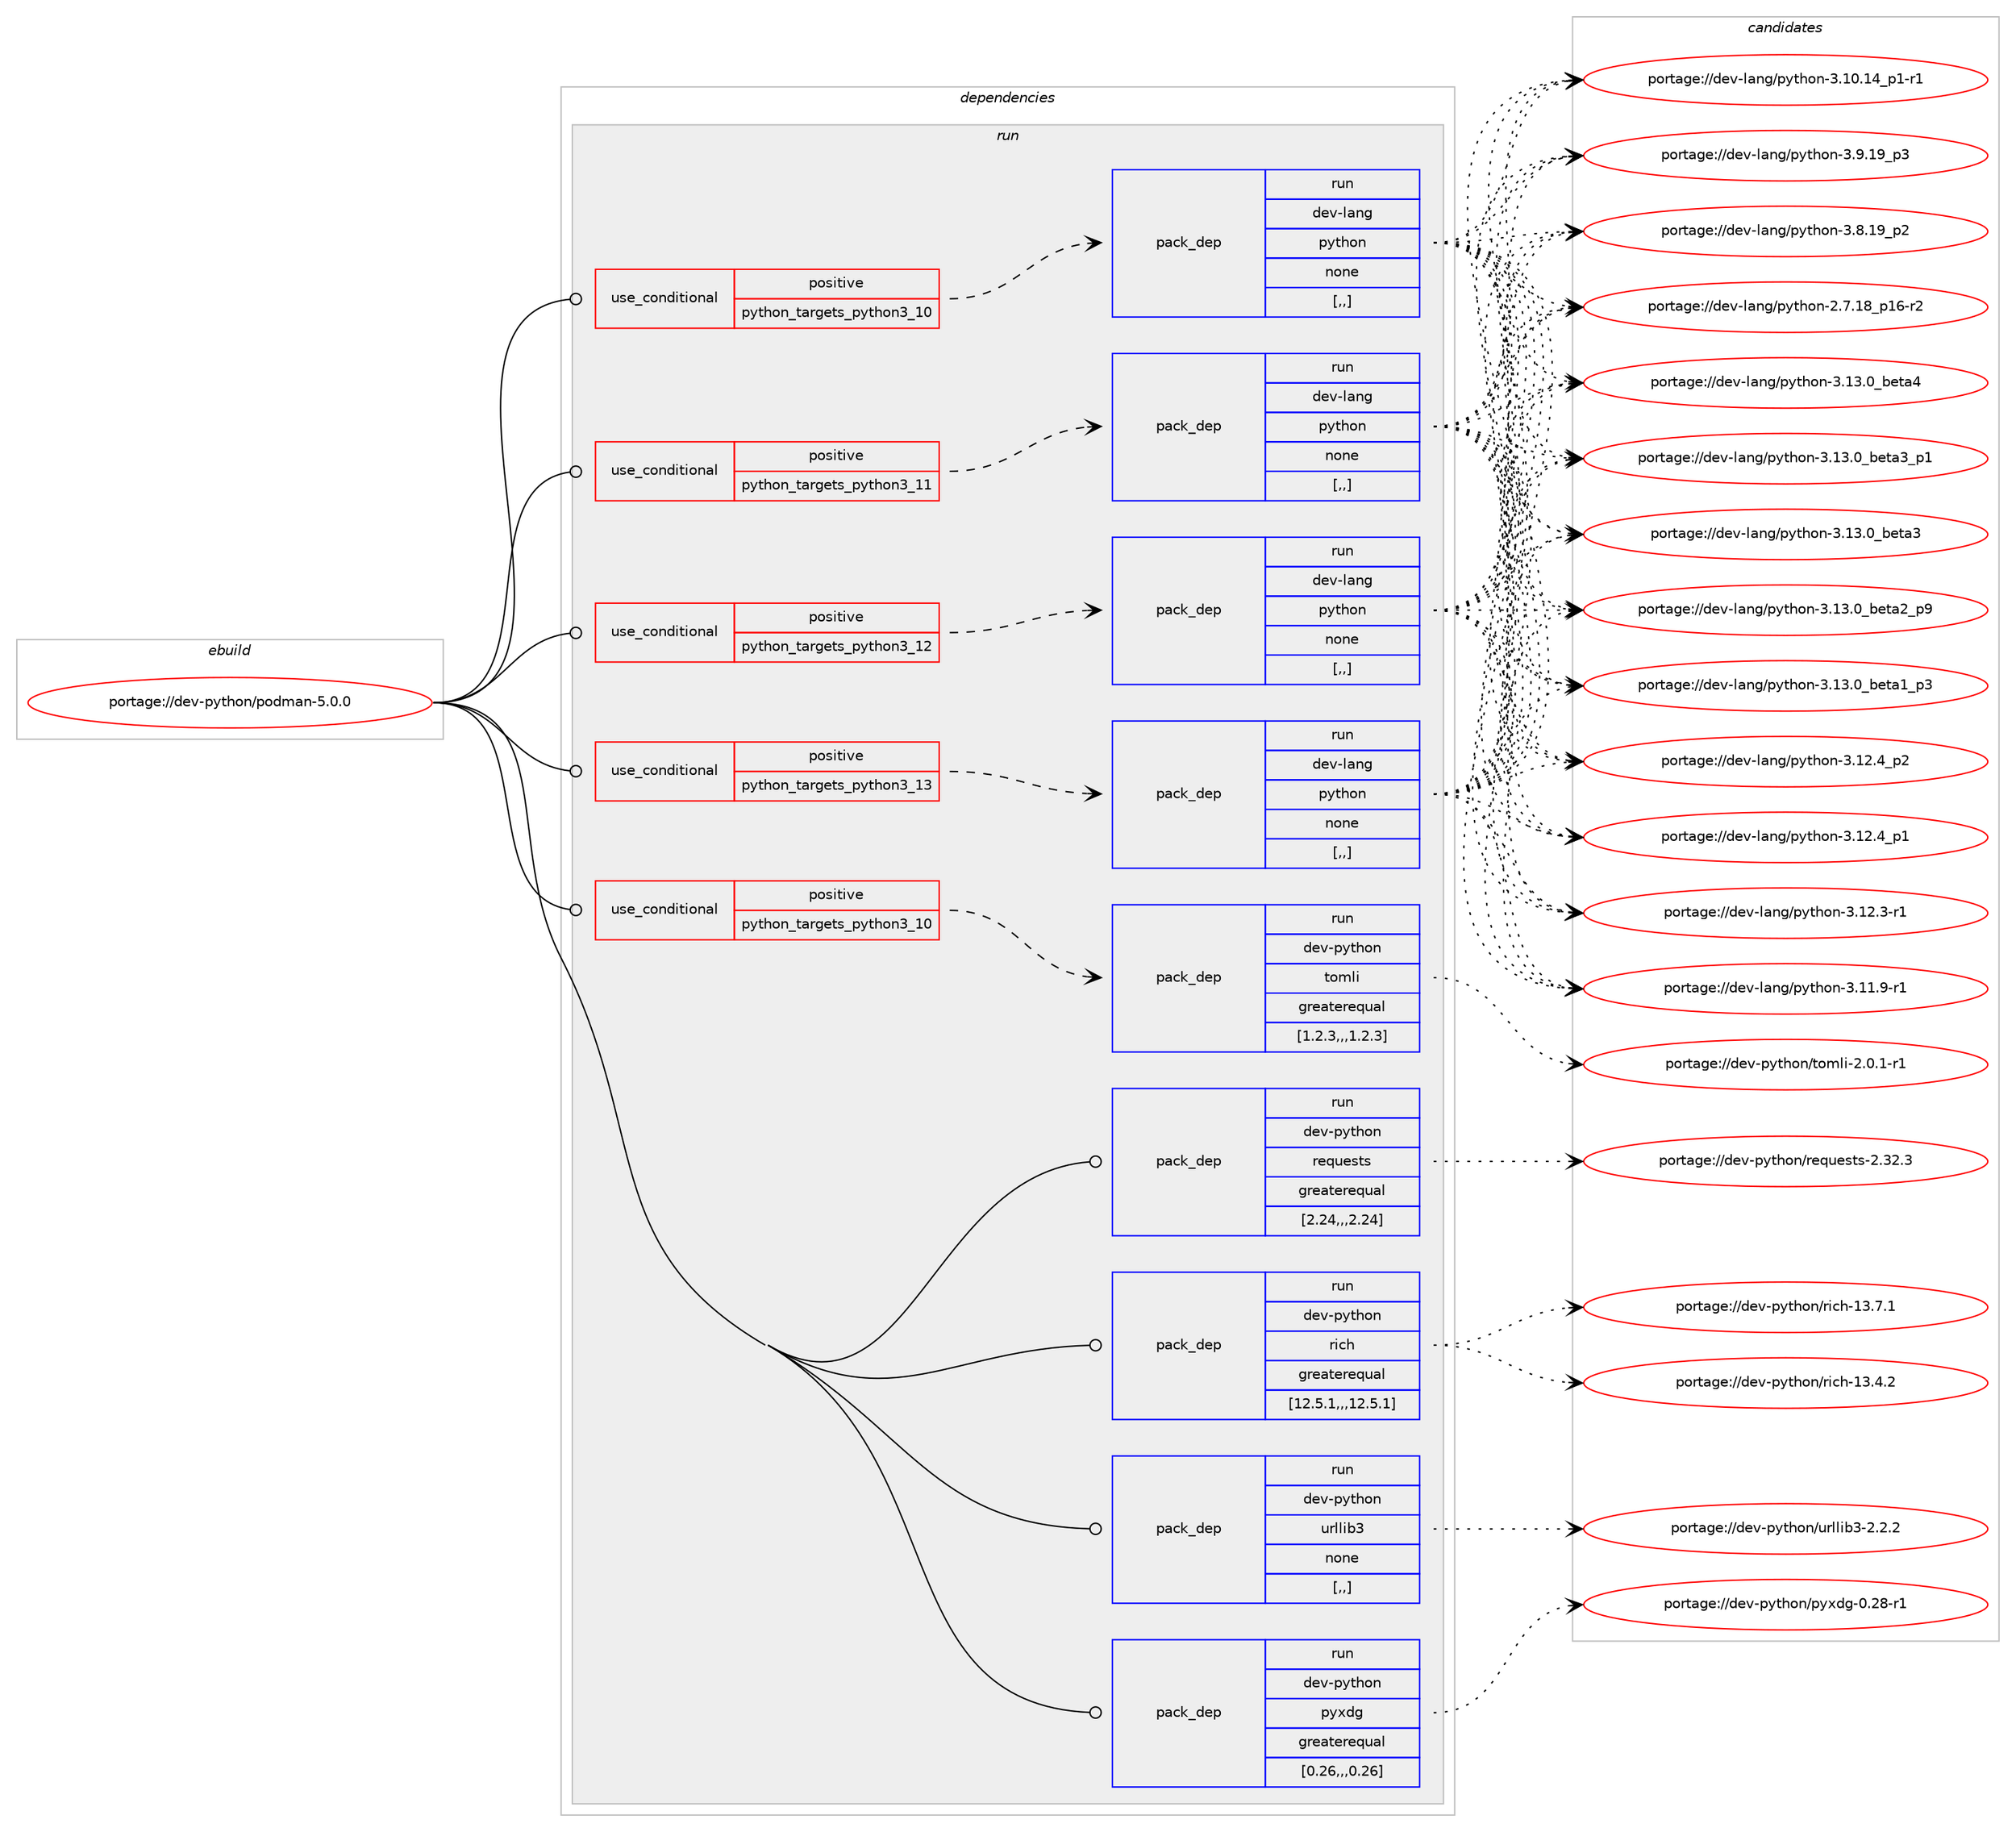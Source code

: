 digraph prolog {

# *************
# Graph options
# *************

newrank=true;
concentrate=true;
compound=true;
graph [rankdir=LR,fontname=Helvetica,fontsize=10,ranksep=1.5];#, ranksep=2.5, nodesep=0.2];
edge  [arrowhead=vee];
node  [fontname=Helvetica,fontsize=10];

# **********
# The ebuild
# **********

subgraph cluster_leftcol {
color=gray;
label=<<i>ebuild</i>>;
id [label="portage://dev-python/podman-5.0.0", color=red, width=4, href="../dev-python/podman-5.0.0.svg"];
}

# ****************
# The dependencies
# ****************

subgraph cluster_midcol {
color=gray;
label=<<i>dependencies</i>>;
subgraph cluster_compile {
fillcolor="#eeeeee";
style=filled;
label=<<i>compile</i>>;
}
subgraph cluster_compileandrun {
fillcolor="#eeeeee";
style=filled;
label=<<i>compile and run</i>>;
}
subgraph cluster_run {
fillcolor="#eeeeee";
style=filled;
label=<<i>run</i>>;
subgraph cond36257 {
dependency155132 [label=<<TABLE BORDER="0" CELLBORDER="1" CELLSPACING="0" CELLPADDING="4"><TR><TD ROWSPAN="3" CELLPADDING="10">use_conditional</TD></TR><TR><TD>positive</TD></TR><TR><TD>python_targets_python3_10</TD></TR></TABLE>>, shape=none, color=red];
subgraph pack117624 {
dependency155133 [label=<<TABLE BORDER="0" CELLBORDER="1" CELLSPACING="0" CELLPADDING="4" WIDTH="220"><TR><TD ROWSPAN="6" CELLPADDING="30">pack_dep</TD></TR><TR><TD WIDTH="110">run</TD></TR><TR><TD>dev-lang</TD></TR><TR><TD>python</TD></TR><TR><TD>none</TD></TR><TR><TD>[,,]</TD></TR></TABLE>>, shape=none, color=blue];
}
dependency155132:e -> dependency155133:w [weight=20,style="dashed",arrowhead="vee"];
}
id:e -> dependency155132:w [weight=20,style="solid",arrowhead="odot"];
subgraph cond36258 {
dependency155134 [label=<<TABLE BORDER="0" CELLBORDER="1" CELLSPACING="0" CELLPADDING="4"><TR><TD ROWSPAN="3" CELLPADDING="10">use_conditional</TD></TR><TR><TD>positive</TD></TR><TR><TD>python_targets_python3_10</TD></TR></TABLE>>, shape=none, color=red];
subgraph pack117625 {
dependency155135 [label=<<TABLE BORDER="0" CELLBORDER="1" CELLSPACING="0" CELLPADDING="4" WIDTH="220"><TR><TD ROWSPAN="6" CELLPADDING="30">pack_dep</TD></TR><TR><TD WIDTH="110">run</TD></TR><TR><TD>dev-python</TD></TR><TR><TD>tomli</TD></TR><TR><TD>greaterequal</TD></TR><TR><TD>[1.2.3,,,1.2.3]</TD></TR></TABLE>>, shape=none, color=blue];
}
dependency155134:e -> dependency155135:w [weight=20,style="dashed",arrowhead="vee"];
}
id:e -> dependency155134:w [weight=20,style="solid",arrowhead="odot"];
subgraph cond36259 {
dependency155136 [label=<<TABLE BORDER="0" CELLBORDER="1" CELLSPACING="0" CELLPADDING="4"><TR><TD ROWSPAN="3" CELLPADDING="10">use_conditional</TD></TR><TR><TD>positive</TD></TR><TR><TD>python_targets_python3_11</TD></TR></TABLE>>, shape=none, color=red];
subgraph pack117626 {
dependency155137 [label=<<TABLE BORDER="0" CELLBORDER="1" CELLSPACING="0" CELLPADDING="4" WIDTH="220"><TR><TD ROWSPAN="6" CELLPADDING="30">pack_dep</TD></TR><TR><TD WIDTH="110">run</TD></TR><TR><TD>dev-lang</TD></TR><TR><TD>python</TD></TR><TR><TD>none</TD></TR><TR><TD>[,,]</TD></TR></TABLE>>, shape=none, color=blue];
}
dependency155136:e -> dependency155137:w [weight=20,style="dashed",arrowhead="vee"];
}
id:e -> dependency155136:w [weight=20,style="solid",arrowhead="odot"];
subgraph cond36260 {
dependency155138 [label=<<TABLE BORDER="0" CELLBORDER="1" CELLSPACING="0" CELLPADDING="4"><TR><TD ROWSPAN="3" CELLPADDING="10">use_conditional</TD></TR><TR><TD>positive</TD></TR><TR><TD>python_targets_python3_12</TD></TR></TABLE>>, shape=none, color=red];
subgraph pack117627 {
dependency155139 [label=<<TABLE BORDER="0" CELLBORDER="1" CELLSPACING="0" CELLPADDING="4" WIDTH="220"><TR><TD ROWSPAN="6" CELLPADDING="30">pack_dep</TD></TR><TR><TD WIDTH="110">run</TD></TR><TR><TD>dev-lang</TD></TR><TR><TD>python</TD></TR><TR><TD>none</TD></TR><TR><TD>[,,]</TD></TR></TABLE>>, shape=none, color=blue];
}
dependency155138:e -> dependency155139:w [weight=20,style="dashed",arrowhead="vee"];
}
id:e -> dependency155138:w [weight=20,style="solid",arrowhead="odot"];
subgraph cond36261 {
dependency155140 [label=<<TABLE BORDER="0" CELLBORDER="1" CELLSPACING="0" CELLPADDING="4"><TR><TD ROWSPAN="3" CELLPADDING="10">use_conditional</TD></TR><TR><TD>positive</TD></TR><TR><TD>python_targets_python3_13</TD></TR></TABLE>>, shape=none, color=red];
subgraph pack117628 {
dependency155141 [label=<<TABLE BORDER="0" CELLBORDER="1" CELLSPACING="0" CELLPADDING="4" WIDTH="220"><TR><TD ROWSPAN="6" CELLPADDING="30">pack_dep</TD></TR><TR><TD WIDTH="110">run</TD></TR><TR><TD>dev-lang</TD></TR><TR><TD>python</TD></TR><TR><TD>none</TD></TR><TR><TD>[,,]</TD></TR></TABLE>>, shape=none, color=blue];
}
dependency155140:e -> dependency155141:w [weight=20,style="dashed",arrowhead="vee"];
}
id:e -> dependency155140:w [weight=20,style="solid",arrowhead="odot"];
subgraph pack117629 {
dependency155142 [label=<<TABLE BORDER="0" CELLBORDER="1" CELLSPACING="0" CELLPADDING="4" WIDTH="220"><TR><TD ROWSPAN="6" CELLPADDING="30">pack_dep</TD></TR><TR><TD WIDTH="110">run</TD></TR><TR><TD>dev-python</TD></TR><TR><TD>pyxdg</TD></TR><TR><TD>greaterequal</TD></TR><TR><TD>[0.26,,,0.26]</TD></TR></TABLE>>, shape=none, color=blue];
}
id:e -> dependency155142:w [weight=20,style="solid",arrowhead="odot"];
subgraph pack117630 {
dependency155143 [label=<<TABLE BORDER="0" CELLBORDER="1" CELLSPACING="0" CELLPADDING="4" WIDTH="220"><TR><TD ROWSPAN="6" CELLPADDING="30">pack_dep</TD></TR><TR><TD WIDTH="110">run</TD></TR><TR><TD>dev-python</TD></TR><TR><TD>requests</TD></TR><TR><TD>greaterequal</TD></TR><TR><TD>[2.24,,,2.24]</TD></TR></TABLE>>, shape=none, color=blue];
}
id:e -> dependency155143:w [weight=20,style="solid",arrowhead="odot"];
subgraph pack117631 {
dependency155144 [label=<<TABLE BORDER="0" CELLBORDER="1" CELLSPACING="0" CELLPADDING="4" WIDTH="220"><TR><TD ROWSPAN="6" CELLPADDING="30">pack_dep</TD></TR><TR><TD WIDTH="110">run</TD></TR><TR><TD>dev-python</TD></TR><TR><TD>rich</TD></TR><TR><TD>greaterequal</TD></TR><TR><TD>[12.5.1,,,12.5.1]</TD></TR></TABLE>>, shape=none, color=blue];
}
id:e -> dependency155144:w [weight=20,style="solid",arrowhead="odot"];
subgraph pack117632 {
dependency155145 [label=<<TABLE BORDER="0" CELLBORDER="1" CELLSPACING="0" CELLPADDING="4" WIDTH="220"><TR><TD ROWSPAN="6" CELLPADDING="30">pack_dep</TD></TR><TR><TD WIDTH="110">run</TD></TR><TR><TD>dev-python</TD></TR><TR><TD>urllib3</TD></TR><TR><TD>none</TD></TR><TR><TD>[,,]</TD></TR></TABLE>>, shape=none, color=blue];
}
id:e -> dependency155145:w [weight=20,style="solid",arrowhead="odot"];
}
}

# **************
# The candidates
# **************

subgraph cluster_choices {
rank=same;
color=gray;
label=<<i>candidates</i>>;

subgraph choice117624 {
color=black;
nodesep=1;
choice1001011184510897110103471121211161041111104551464951464895981011169752 [label="portage://dev-lang/python-3.13.0_beta4", color=red, width=4,href="../dev-lang/python-3.13.0_beta4.svg"];
choice10010111845108971101034711212111610411111045514649514648959810111697519511249 [label="portage://dev-lang/python-3.13.0_beta3_p1", color=red, width=4,href="../dev-lang/python-3.13.0_beta3_p1.svg"];
choice1001011184510897110103471121211161041111104551464951464895981011169751 [label="portage://dev-lang/python-3.13.0_beta3", color=red, width=4,href="../dev-lang/python-3.13.0_beta3.svg"];
choice10010111845108971101034711212111610411111045514649514648959810111697509511257 [label="portage://dev-lang/python-3.13.0_beta2_p9", color=red, width=4,href="../dev-lang/python-3.13.0_beta2_p9.svg"];
choice10010111845108971101034711212111610411111045514649514648959810111697499511251 [label="portage://dev-lang/python-3.13.0_beta1_p3", color=red, width=4,href="../dev-lang/python-3.13.0_beta1_p3.svg"];
choice100101118451089711010347112121116104111110455146495046529511250 [label="portage://dev-lang/python-3.12.4_p2", color=red, width=4,href="../dev-lang/python-3.12.4_p2.svg"];
choice100101118451089711010347112121116104111110455146495046529511249 [label="portage://dev-lang/python-3.12.4_p1", color=red, width=4,href="../dev-lang/python-3.12.4_p1.svg"];
choice100101118451089711010347112121116104111110455146495046514511449 [label="portage://dev-lang/python-3.12.3-r1", color=red, width=4,href="../dev-lang/python-3.12.3-r1.svg"];
choice100101118451089711010347112121116104111110455146494946574511449 [label="portage://dev-lang/python-3.11.9-r1", color=red, width=4,href="../dev-lang/python-3.11.9-r1.svg"];
choice100101118451089711010347112121116104111110455146494846495295112494511449 [label="portage://dev-lang/python-3.10.14_p1-r1", color=red, width=4,href="../dev-lang/python-3.10.14_p1-r1.svg"];
choice100101118451089711010347112121116104111110455146574649579511251 [label="portage://dev-lang/python-3.9.19_p3", color=red, width=4,href="../dev-lang/python-3.9.19_p3.svg"];
choice100101118451089711010347112121116104111110455146564649579511250 [label="portage://dev-lang/python-3.8.19_p2", color=red, width=4,href="../dev-lang/python-3.8.19_p2.svg"];
choice100101118451089711010347112121116104111110455046554649569511249544511450 [label="portage://dev-lang/python-2.7.18_p16-r2", color=red, width=4,href="../dev-lang/python-2.7.18_p16-r2.svg"];
dependency155133:e -> choice1001011184510897110103471121211161041111104551464951464895981011169752:w [style=dotted,weight="100"];
dependency155133:e -> choice10010111845108971101034711212111610411111045514649514648959810111697519511249:w [style=dotted,weight="100"];
dependency155133:e -> choice1001011184510897110103471121211161041111104551464951464895981011169751:w [style=dotted,weight="100"];
dependency155133:e -> choice10010111845108971101034711212111610411111045514649514648959810111697509511257:w [style=dotted,weight="100"];
dependency155133:e -> choice10010111845108971101034711212111610411111045514649514648959810111697499511251:w [style=dotted,weight="100"];
dependency155133:e -> choice100101118451089711010347112121116104111110455146495046529511250:w [style=dotted,weight="100"];
dependency155133:e -> choice100101118451089711010347112121116104111110455146495046529511249:w [style=dotted,weight="100"];
dependency155133:e -> choice100101118451089711010347112121116104111110455146495046514511449:w [style=dotted,weight="100"];
dependency155133:e -> choice100101118451089711010347112121116104111110455146494946574511449:w [style=dotted,weight="100"];
dependency155133:e -> choice100101118451089711010347112121116104111110455146494846495295112494511449:w [style=dotted,weight="100"];
dependency155133:e -> choice100101118451089711010347112121116104111110455146574649579511251:w [style=dotted,weight="100"];
dependency155133:e -> choice100101118451089711010347112121116104111110455146564649579511250:w [style=dotted,weight="100"];
dependency155133:e -> choice100101118451089711010347112121116104111110455046554649569511249544511450:w [style=dotted,weight="100"];
}
subgraph choice117625 {
color=black;
nodesep=1;
choice10010111845112121116104111110471161111091081054550464846494511449 [label="portage://dev-python/tomli-2.0.1-r1", color=red, width=4,href="../dev-python/tomli-2.0.1-r1.svg"];
dependency155135:e -> choice10010111845112121116104111110471161111091081054550464846494511449:w [style=dotted,weight="100"];
}
subgraph choice117626 {
color=black;
nodesep=1;
choice1001011184510897110103471121211161041111104551464951464895981011169752 [label="portage://dev-lang/python-3.13.0_beta4", color=red, width=4,href="../dev-lang/python-3.13.0_beta4.svg"];
choice10010111845108971101034711212111610411111045514649514648959810111697519511249 [label="portage://dev-lang/python-3.13.0_beta3_p1", color=red, width=4,href="../dev-lang/python-3.13.0_beta3_p1.svg"];
choice1001011184510897110103471121211161041111104551464951464895981011169751 [label="portage://dev-lang/python-3.13.0_beta3", color=red, width=4,href="../dev-lang/python-3.13.0_beta3.svg"];
choice10010111845108971101034711212111610411111045514649514648959810111697509511257 [label="portage://dev-lang/python-3.13.0_beta2_p9", color=red, width=4,href="../dev-lang/python-3.13.0_beta2_p9.svg"];
choice10010111845108971101034711212111610411111045514649514648959810111697499511251 [label="portage://dev-lang/python-3.13.0_beta1_p3", color=red, width=4,href="../dev-lang/python-3.13.0_beta1_p3.svg"];
choice100101118451089711010347112121116104111110455146495046529511250 [label="portage://dev-lang/python-3.12.4_p2", color=red, width=4,href="../dev-lang/python-3.12.4_p2.svg"];
choice100101118451089711010347112121116104111110455146495046529511249 [label="portage://dev-lang/python-3.12.4_p1", color=red, width=4,href="../dev-lang/python-3.12.4_p1.svg"];
choice100101118451089711010347112121116104111110455146495046514511449 [label="portage://dev-lang/python-3.12.3-r1", color=red, width=4,href="../dev-lang/python-3.12.3-r1.svg"];
choice100101118451089711010347112121116104111110455146494946574511449 [label="portage://dev-lang/python-3.11.9-r1", color=red, width=4,href="../dev-lang/python-3.11.9-r1.svg"];
choice100101118451089711010347112121116104111110455146494846495295112494511449 [label="portage://dev-lang/python-3.10.14_p1-r1", color=red, width=4,href="../dev-lang/python-3.10.14_p1-r1.svg"];
choice100101118451089711010347112121116104111110455146574649579511251 [label="portage://dev-lang/python-3.9.19_p3", color=red, width=4,href="../dev-lang/python-3.9.19_p3.svg"];
choice100101118451089711010347112121116104111110455146564649579511250 [label="portage://dev-lang/python-3.8.19_p2", color=red, width=4,href="../dev-lang/python-3.8.19_p2.svg"];
choice100101118451089711010347112121116104111110455046554649569511249544511450 [label="portage://dev-lang/python-2.7.18_p16-r2", color=red, width=4,href="../dev-lang/python-2.7.18_p16-r2.svg"];
dependency155137:e -> choice1001011184510897110103471121211161041111104551464951464895981011169752:w [style=dotted,weight="100"];
dependency155137:e -> choice10010111845108971101034711212111610411111045514649514648959810111697519511249:w [style=dotted,weight="100"];
dependency155137:e -> choice1001011184510897110103471121211161041111104551464951464895981011169751:w [style=dotted,weight="100"];
dependency155137:e -> choice10010111845108971101034711212111610411111045514649514648959810111697509511257:w [style=dotted,weight="100"];
dependency155137:e -> choice10010111845108971101034711212111610411111045514649514648959810111697499511251:w [style=dotted,weight="100"];
dependency155137:e -> choice100101118451089711010347112121116104111110455146495046529511250:w [style=dotted,weight="100"];
dependency155137:e -> choice100101118451089711010347112121116104111110455146495046529511249:w [style=dotted,weight="100"];
dependency155137:e -> choice100101118451089711010347112121116104111110455146495046514511449:w [style=dotted,weight="100"];
dependency155137:e -> choice100101118451089711010347112121116104111110455146494946574511449:w [style=dotted,weight="100"];
dependency155137:e -> choice100101118451089711010347112121116104111110455146494846495295112494511449:w [style=dotted,weight="100"];
dependency155137:e -> choice100101118451089711010347112121116104111110455146574649579511251:w [style=dotted,weight="100"];
dependency155137:e -> choice100101118451089711010347112121116104111110455146564649579511250:w [style=dotted,weight="100"];
dependency155137:e -> choice100101118451089711010347112121116104111110455046554649569511249544511450:w [style=dotted,weight="100"];
}
subgraph choice117627 {
color=black;
nodesep=1;
choice1001011184510897110103471121211161041111104551464951464895981011169752 [label="portage://dev-lang/python-3.13.0_beta4", color=red, width=4,href="../dev-lang/python-3.13.0_beta4.svg"];
choice10010111845108971101034711212111610411111045514649514648959810111697519511249 [label="portage://dev-lang/python-3.13.0_beta3_p1", color=red, width=4,href="../dev-lang/python-3.13.0_beta3_p1.svg"];
choice1001011184510897110103471121211161041111104551464951464895981011169751 [label="portage://dev-lang/python-3.13.0_beta3", color=red, width=4,href="../dev-lang/python-3.13.0_beta3.svg"];
choice10010111845108971101034711212111610411111045514649514648959810111697509511257 [label="portage://dev-lang/python-3.13.0_beta2_p9", color=red, width=4,href="../dev-lang/python-3.13.0_beta2_p9.svg"];
choice10010111845108971101034711212111610411111045514649514648959810111697499511251 [label="portage://dev-lang/python-3.13.0_beta1_p3", color=red, width=4,href="../dev-lang/python-3.13.0_beta1_p3.svg"];
choice100101118451089711010347112121116104111110455146495046529511250 [label="portage://dev-lang/python-3.12.4_p2", color=red, width=4,href="../dev-lang/python-3.12.4_p2.svg"];
choice100101118451089711010347112121116104111110455146495046529511249 [label="portage://dev-lang/python-3.12.4_p1", color=red, width=4,href="../dev-lang/python-3.12.4_p1.svg"];
choice100101118451089711010347112121116104111110455146495046514511449 [label="portage://dev-lang/python-3.12.3-r1", color=red, width=4,href="../dev-lang/python-3.12.3-r1.svg"];
choice100101118451089711010347112121116104111110455146494946574511449 [label="portage://dev-lang/python-3.11.9-r1", color=red, width=4,href="../dev-lang/python-3.11.9-r1.svg"];
choice100101118451089711010347112121116104111110455146494846495295112494511449 [label="portage://dev-lang/python-3.10.14_p1-r1", color=red, width=4,href="../dev-lang/python-3.10.14_p1-r1.svg"];
choice100101118451089711010347112121116104111110455146574649579511251 [label="portage://dev-lang/python-3.9.19_p3", color=red, width=4,href="../dev-lang/python-3.9.19_p3.svg"];
choice100101118451089711010347112121116104111110455146564649579511250 [label="portage://dev-lang/python-3.8.19_p2", color=red, width=4,href="../dev-lang/python-3.8.19_p2.svg"];
choice100101118451089711010347112121116104111110455046554649569511249544511450 [label="portage://dev-lang/python-2.7.18_p16-r2", color=red, width=4,href="../dev-lang/python-2.7.18_p16-r2.svg"];
dependency155139:e -> choice1001011184510897110103471121211161041111104551464951464895981011169752:w [style=dotted,weight="100"];
dependency155139:e -> choice10010111845108971101034711212111610411111045514649514648959810111697519511249:w [style=dotted,weight="100"];
dependency155139:e -> choice1001011184510897110103471121211161041111104551464951464895981011169751:w [style=dotted,weight="100"];
dependency155139:e -> choice10010111845108971101034711212111610411111045514649514648959810111697509511257:w [style=dotted,weight="100"];
dependency155139:e -> choice10010111845108971101034711212111610411111045514649514648959810111697499511251:w [style=dotted,weight="100"];
dependency155139:e -> choice100101118451089711010347112121116104111110455146495046529511250:w [style=dotted,weight="100"];
dependency155139:e -> choice100101118451089711010347112121116104111110455146495046529511249:w [style=dotted,weight="100"];
dependency155139:e -> choice100101118451089711010347112121116104111110455146495046514511449:w [style=dotted,weight="100"];
dependency155139:e -> choice100101118451089711010347112121116104111110455146494946574511449:w [style=dotted,weight="100"];
dependency155139:e -> choice100101118451089711010347112121116104111110455146494846495295112494511449:w [style=dotted,weight="100"];
dependency155139:e -> choice100101118451089711010347112121116104111110455146574649579511251:w [style=dotted,weight="100"];
dependency155139:e -> choice100101118451089711010347112121116104111110455146564649579511250:w [style=dotted,weight="100"];
dependency155139:e -> choice100101118451089711010347112121116104111110455046554649569511249544511450:w [style=dotted,weight="100"];
}
subgraph choice117628 {
color=black;
nodesep=1;
choice1001011184510897110103471121211161041111104551464951464895981011169752 [label="portage://dev-lang/python-3.13.0_beta4", color=red, width=4,href="../dev-lang/python-3.13.0_beta4.svg"];
choice10010111845108971101034711212111610411111045514649514648959810111697519511249 [label="portage://dev-lang/python-3.13.0_beta3_p1", color=red, width=4,href="../dev-lang/python-3.13.0_beta3_p1.svg"];
choice1001011184510897110103471121211161041111104551464951464895981011169751 [label="portage://dev-lang/python-3.13.0_beta3", color=red, width=4,href="../dev-lang/python-3.13.0_beta3.svg"];
choice10010111845108971101034711212111610411111045514649514648959810111697509511257 [label="portage://dev-lang/python-3.13.0_beta2_p9", color=red, width=4,href="../dev-lang/python-3.13.0_beta2_p9.svg"];
choice10010111845108971101034711212111610411111045514649514648959810111697499511251 [label="portage://dev-lang/python-3.13.0_beta1_p3", color=red, width=4,href="../dev-lang/python-3.13.0_beta1_p3.svg"];
choice100101118451089711010347112121116104111110455146495046529511250 [label="portage://dev-lang/python-3.12.4_p2", color=red, width=4,href="../dev-lang/python-3.12.4_p2.svg"];
choice100101118451089711010347112121116104111110455146495046529511249 [label="portage://dev-lang/python-3.12.4_p1", color=red, width=4,href="../dev-lang/python-3.12.4_p1.svg"];
choice100101118451089711010347112121116104111110455146495046514511449 [label="portage://dev-lang/python-3.12.3-r1", color=red, width=4,href="../dev-lang/python-3.12.3-r1.svg"];
choice100101118451089711010347112121116104111110455146494946574511449 [label="portage://dev-lang/python-3.11.9-r1", color=red, width=4,href="../dev-lang/python-3.11.9-r1.svg"];
choice100101118451089711010347112121116104111110455146494846495295112494511449 [label="portage://dev-lang/python-3.10.14_p1-r1", color=red, width=4,href="../dev-lang/python-3.10.14_p1-r1.svg"];
choice100101118451089711010347112121116104111110455146574649579511251 [label="portage://dev-lang/python-3.9.19_p3", color=red, width=4,href="../dev-lang/python-3.9.19_p3.svg"];
choice100101118451089711010347112121116104111110455146564649579511250 [label="portage://dev-lang/python-3.8.19_p2", color=red, width=4,href="../dev-lang/python-3.8.19_p2.svg"];
choice100101118451089711010347112121116104111110455046554649569511249544511450 [label="portage://dev-lang/python-2.7.18_p16-r2", color=red, width=4,href="../dev-lang/python-2.7.18_p16-r2.svg"];
dependency155141:e -> choice1001011184510897110103471121211161041111104551464951464895981011169752:w [style=dotted,weight="100"];
dependency155141:e -> choice10010111845108971101034711212111610411111045514649514648959810111697519511249:w [style=dotted,weight="100"];
dependency155141:e -> choice1001011184510897110103471121211161041111104551464951464895981011169751:w [style=dotted,weight="100"];
dependency155141:e -> choice10010111845108971101034711212111610411111045514649514648959810111697509511257:w [style=dotted,weight="100"];
dependency155141:e -> choice10010111845108971101034711212111610411111045514649514648959810111697499511251:w [style=dotted,weight="100"];
dependency155141:e -> choice100101118451089711010347112121116104111110455146495046529511250:w [style=dotted,weight="100"];
dependency155141:e -> choice100101118451089711010347112121116104111110455146495046529511249:w [style=dotted,weight="100"];
dependency155141:e -> choice100101118451089711010347112121116104111110455146495046514511449:w [style=dotted,weight="100"];
dependency155141:e -> choice100101118451089711010347112121116104111110455146494946574511449:w [style=dotted,weight="100"];
dependency155141:e -> choice100101118451089711010347112121116104111110455146494846495295112494511449:w [style=dotted,weight="100"];
dependency155141:e -> choice100101118451089711010347112121116104111110455146574649579511251:w [style=dotted,weight="100"];
dependency155141:e -> choice100101118451089711010347112121116104111110455146564649579511250:w [style=dotted,weight="100"];
dependency155141:e -> choice100101118451089711010347112121116104111110455046554649569511249544511450:w [style=dotted,weight="100"];
}
subgraph choice117629 {
color=black;
nodesep=1;
choice100101118451121211161041111104711212112010010345484650564511449 [label="portage://dev-python/pyxdg-0.28-r1", color=red, width=4,href="../dev-python/pyxdg-0.28-r1.svg"];
dependency155142:e -> choice100101118451121211161041111104711212112010010345484650564511449:w [style=dotted,weight="100"];
}
subgraph choice117630 {
color=black;
nodesep=1;
choice100101118451121211161041111104711410111311710111511611545504651504651 [label="portage://dev-python/requests-2.32.3", color=red, width=4,href="../dev-python/requests-2.32.3.svg"];
dependency155143:e -> choice100101118451121211161041111104711410111311710111511611545504651504651:w [style=dotted,weight="100"];
}
subgraph choice117631 {
color=black;
nodesep=1;
choice10010111845112121116104111110471141059910445495146554649 [label="portage://dev-python/rich-13.7.1", color=red, width=4,href="../dev-python/rich-13.7.1.svg"];
choice10010111845112121116104111110471141059910445495146524650 [label="portage://dev-python/rich-13.4.2", color=red, width=4,href="../dev-python/rich-13.4.2.svg"];
dependency155144:e -> choice10010111845112121116104111110471141059910445495146554649:w [style=dotted,weight="100"];
dependency155144:e -> choice10010111845112121116104111110471141059910445495146524650:w [style=dotted,weight="100"];
}
subgraph choice117632 {
color=black;
nodesep=1;
choice10010111845112121116104111110471171141081081059851455046504650 [label="portage://dev-python/urllib3-2.2.2", color=red, width=4,href="../dev-python/urllib3-2.2.2.svg"];
dependency155145:e -> choice10010111845112121116104111110471171141081081059851455046504650:w [style=dotted,weight="100"];
}
}

}
